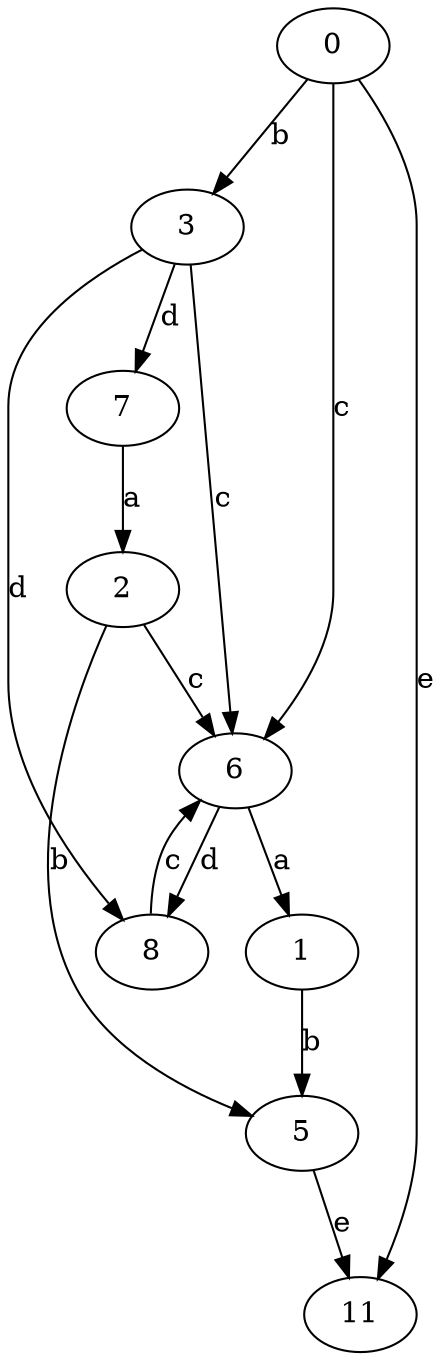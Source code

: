 strict digraph  {
0;
1;
2;
3;
5;
6;
7;
8;
11;
0 -> 3  [label=b];
0 -> 6  [label=c];
0 -> 11  [label=e];
1 -> 5  [label=b];
2 -> 5  [label=b];
2 -> 6  [label=c];
3 -> 6  [label=c];
3 -> 7  [label=d];
3 -> 8  [label=d];
5 -> 11  [label=e];
6 -> 1  [label=a];
6 -> 8  [label=d];
7 -> 2  [label=a];
8 -> 6  [label=c];
}
